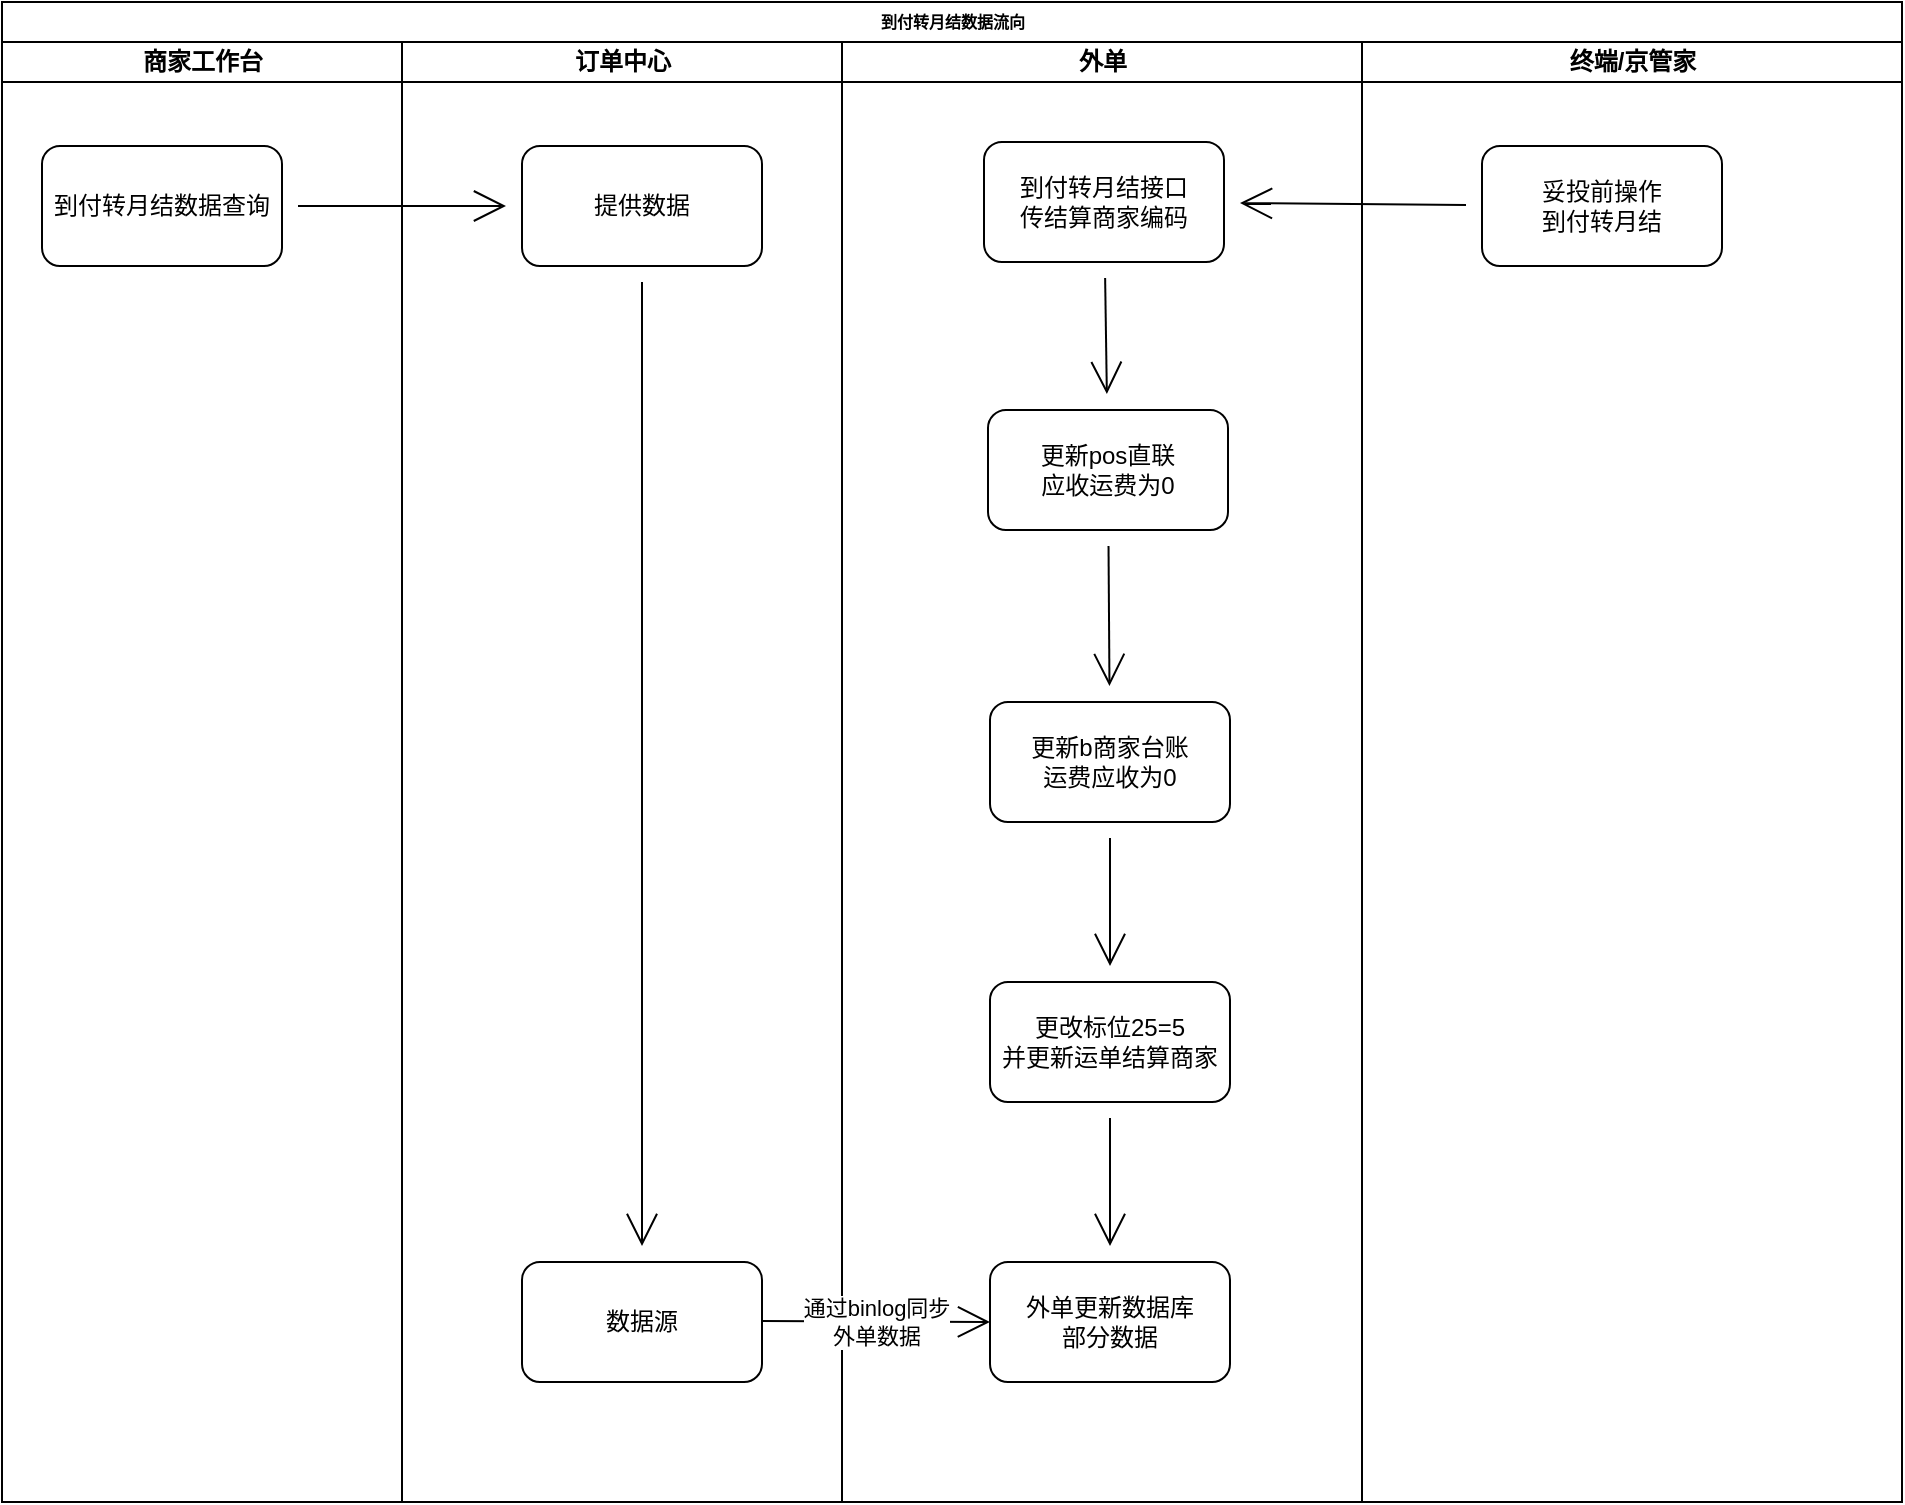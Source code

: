<mxfile version="20.4.0" type="github">
  <diagram name="Page-1" id="74e2e168-ea6b-b213-b513-2b3c1d86103e">
    <mxGraphModel dx="2580" dy="826" grid="1" gridSize="10" guides="1" tooltips="1" connect="1" arrows="1" fold="1" page="1" pageScale="1" pageWidth="1100" pageHeight="850" background="none" math="0" shadow="0">
      <root>
        <mxCell id="0" />
        <mxCell id="1" parent="0" />
        <mxCell id="77e6c97f196da883-1" value="到付转月结数据流向" style="swimlane;html=1;childLayout=stackLayout;startSize=20;rounded=0;shadow=0;labelBackgroundColor=none;strokeWidth=1;fontFamily=Verdana;fontSize=8;align=center;" parent="1" vertex="1">
          <mxGeometry x="-350" y="30" width="950" height="750" as="geometry" />
        </mxCell>
        <mxCell id="77e6c97f196da883-2" value="商家工作台" style="swimlane;html=1;startSize=20;" parent="77e6c97f196da883-1" vertex="1">
          <mxGeometry y="20" width="200" height="730" as="geometry" />
        </mxCell>
        <mxCell id="xuHtTQ8FiB28JN-3W9KX-19" value="到付转月结数据查询" style="rounded=1;whiteSpace=wrap;html=1;hachureGap=4;" vertex="1" parent="77e6c97f196da883-2">
          <mxGeometry x="20" y="52" width="120" height="60" as="geometry" />
        </mxCell>
        <mxCell id="77e6c97f196da883-3" value="订单中心" style="swimlane;html=1;startSize=20;" parent="77e6c97f196da883-1" vertex="1">
          <mxGeometry x="200" y="20" width="220" height="730" as="geometry" />
        </mxCell>
        <mxCell id="xuHtTQ8FiB28JN-3W9KX-24" value="提供数据" style="rounded=1;whiteSpace=wrap;html=1;hachureGap=4;" vertex="1" parent="77e6c97f196da883-3">
          <mxGeometry x="60" y="52" width="120" height="60" as="geometry" />
        </mxCell>
        <mxCell id="xuHtTQ8FiB28JN-3W9KX-26" value="数据源" style="rounded=1;whiteSpace=wrap;html=1;hachureGap=4;" vertex="1" parent="77e6c97f196da883-3">
          <mxGeometry x="60" y="610" width="120" height="60" as="geometry" />
        </mxCell>
        <mxCell id="xuHtTQ8FiB28JN-3W9KX-27" value="" style="edgeStyle=none;curved=1;rounded=0;orthogonalLoop=1;jettySize=auto;html=1;endArrow=open;startSize=14;endSize=14;sourcePerimeterSpacing=8;targetPerimeterSpacing=8;" edge="1" parent="77e6c97f196da883-3" source="xuHtTQ8FiB28JN-3W9KX-24" target="xuHtTQ8FiB28JN-3W9KX-26">
          <mxGeometry relative="1" as="geometry" />
        </mxCell>
        <mxCell id="77e6c97f196da883-6" value="外单" style="swimlane;html=1;startSize=20;" parent="77e6c97f196da883-1" vertex="1">
          <mxGeometry x="420" y="20" width="260" height="730" as="geometry" />
        </mxCell>
        <mxCell id="xuHtTQ8FiB28JN-3W9KX-8" value="更新b商家台账&lt;br&gt;运费应收为0" style="rounded=1;whiteSpace=wrap;html=1;hachureGap=4;" vertex="1" parent="77e6c97f196da883-6">
          <mxGeometry x="74" y="330" width="120" height="60" as="geometry" />
        </mxCell>
        <mxCell id="xuHtTQ8FiB28JN-3W9KX-12" value="更改标位25=5&lt;br&gt;并更新运单结算商家" style="rounded=1;whiteSpace=wrap;html=1;hachureGap=4;" vertex="1" parent="77e6c97f196da883-6">
          <mxGeometry x="74" y="470" width="120" height="60" as="geometry" />
        </mxCell>
        <mxCell id="xuHtTQ8FiB28JN-3W9KX-13" value="" style="edgeStyle=none;curved=1;rounded=0;orthogonalLoop=1;jettySize=auto;html=1;endArrow=open;startSize=14;endSize=14;sourcePerimeterSpacing=8;targetPerimeterSpacing=8;" edge="1" parent="77e6c97f196da883-6" source="xuHtTQ8FiB28JN-3W9KX-8" target="xuHtTQ8FiB28JN-3W9KX-12">
          <mxGeometry relative="1" as="geometry" />
        </mxCell>
        <mxCell id="xuHtTQ8FiB28JN-3W9KX-15" value="外单更新数据库&lt;br&gt;部分数据" style="rounded=1;whiteSpace=wrap;html=1;hachureGap=4;" vertex="1" parent="77e6c97f196da883-6">
          <mxGeometry x="74" y="610" width="120" height="60" as="geometry" />
        </mxCell>
        <mxCell id="xuHtTQ8FiB28JN-3W9KX-16" value="" style="edgeStyle=none;curved=1;rounded=0;orthogonalLoop=1;jettySize=auto;html=1;endArrow=open;startSize=14;endSize=14;sourcePerimeterSpacing=8;targetPerimeterSpacing=8;" edge="1" parent="77e6c97f196da883-6" source="xuHtTQ8FiB28JN-3W9KX-12" target="xuHtTQ8FiB28JN-3W9KX-15">
          <mxGeometry relative="1" as="geometry" />
        </mxCell>
        <mxCell id="xuHtTQ8FiB28JN-3W9KX-28" value="通过binlog同步&lt;br&gt;外单数据" style="edgeStyle=none;orthogonalLoop=1;jettySize=auto;html=1;rounded=0;endArrow=open;startSize=14;endSize=14;sourcePerimeterSpacing=8;targetPerimeterSpacing=8;curved=1;entryX=0;entryY=0.5;entryDx=0;entryDy=0;exitX=0;exitY=0.5;exitDx=0;exitDy=0;" edge="1" parent="77e6c97f196da883-6" target="xuHtTQ8FiB28JN-3W9KX-15">
          <mxGeometry width="120" relative="1" as="geometry">
            <mxPoint x="-40" y="639.5" as="sourcePoint" />
            <mxPoint x="80" y="639.5" as="targetPoint" />
            <Array as="points" />
          </mxGeometry>
        </mxCell>
        <mxCell id="xuHtTQ8FiB28JN-3W9KX-1" value="终端/京管家" style="swimlane;html=1;startSize=20;" vertex="1" parent="77e6c97f196da883-1">
          <mxGeometry x="680" y="20" width="270" height="730" as="geometry" />
        </mxCell>
        <mxCell id="xuHtTQ8FiB28JN-3W9KX-2" value="妥投前操作&lt;br&gt;到付转月结" style="rounded=1;whiteSpace=wrap;html=1;hachureGap=4;" vertex="1" parent="xuHtTQ8FiB28JN-3W9KX-1">
          <mxGeometry x="60" y="52" width="120" height="60" as="geometry" />
        </mxCell>
        <mxCell id="xuHtTQ8FiB28JN-3W9KX-25" value="" style="edgeStyle=none;curved=1;rounded=0;orthogonalLoop=1;jettySize=auto;html=1;endArrow=open;startSize=14;endSize=14;sourcePerimeterSpacing=8;targetPerimeterSpacing=8;" edge="1" parent="77e6c97f196da883-1" source="xuHtTQ8FiB28JN-3W9KX-19" target="xuHtTQ8FiB28JN-3W9KX-24">
          <mxGeometry relative="1" as="geometry" />
        </mxCell>
        <mxCell id="xuHtTQ8FiB28JN-3W9KX-7" value="" style="edgeStyle=none;curved=1;rounded=0;orthogonalLoop=1;jettySize=auto;html=1;endArrow=open;startSize=14;endSize=14;sourcePerimeterSpacing=8;targetPerimeterSpacing=8;" edge="1" parent="1" source="xuHtTQ8FiB28JN-3W9KX-4" target="xuHtTQ8FiB28JN-3W9KX-6">
          <mxGeometry relative="1" as="geometry" />
        </mxCell>
        <mxCell id="xuHtTQ8FiB28JN-3W9KX-4" value="到付转月结接口&lt;br&gt;传结算商家编码" style="rounded=1;whiteSpace=wrap;html=1;hachureGap=4;" vertex="1" parent="1">
          <mxGeometry x="141" y="100" width="120" height="60" as="geometry" />
        </mxCell>
        <mxCell id="xuHtTQ8FiB28JN-3W9KX-5" value="" style="edgeStyle=none;curved=1;rounded=0;orthogonalLoop=1;jettySize=auto;html=1;endArrow=open;startSize=14;endSize=14;sourcePerimeterSpacing=8;targetPerimeterSpacing=8;" edge="1" parent="1" source="xuHtTQ8FiB28JN-3W9KX-2" target="xuHtTQ8FiB28JN-3W9KX-4">
          <mxGeometry relative="1" as="geometry" />
        </mxCell>
        <mxCell id="xuHtTQ8FiB28JN-3W9KX-9" value="" style="edgeStyle=none;curved=1;rounded=0;orthogonalLoop=1;jettySize=auto;html=1;endArrow=open;startSize=14;endSize=14;sourcePerimeterSpacing=8;targetPerimeterSpacing=8;" edge="1" parent="1" source="xuHtTQ8FiB28JN-3W9KX-6" target="xuHtTQ8FiB28JN-3W9KX-8">
          <mxGeometry relative="1" as="geometry" />
        </mxCell>
        <mxCell id="xuHtTQ8FiB28JN-3W9KX-6" value="更新pos直联&lt;br&gt;应收运费为0" style="rounded=1;whiteSpace=wrap;html=1;hachureGap=4;" vertex="1" parent="1">
          <mxGeometry x="143" y="234" width="120" height="60" as="geometry" />
        </mxCell>
      </root>
    </mxGraphModel>
  </diagram>
</mxfile>
